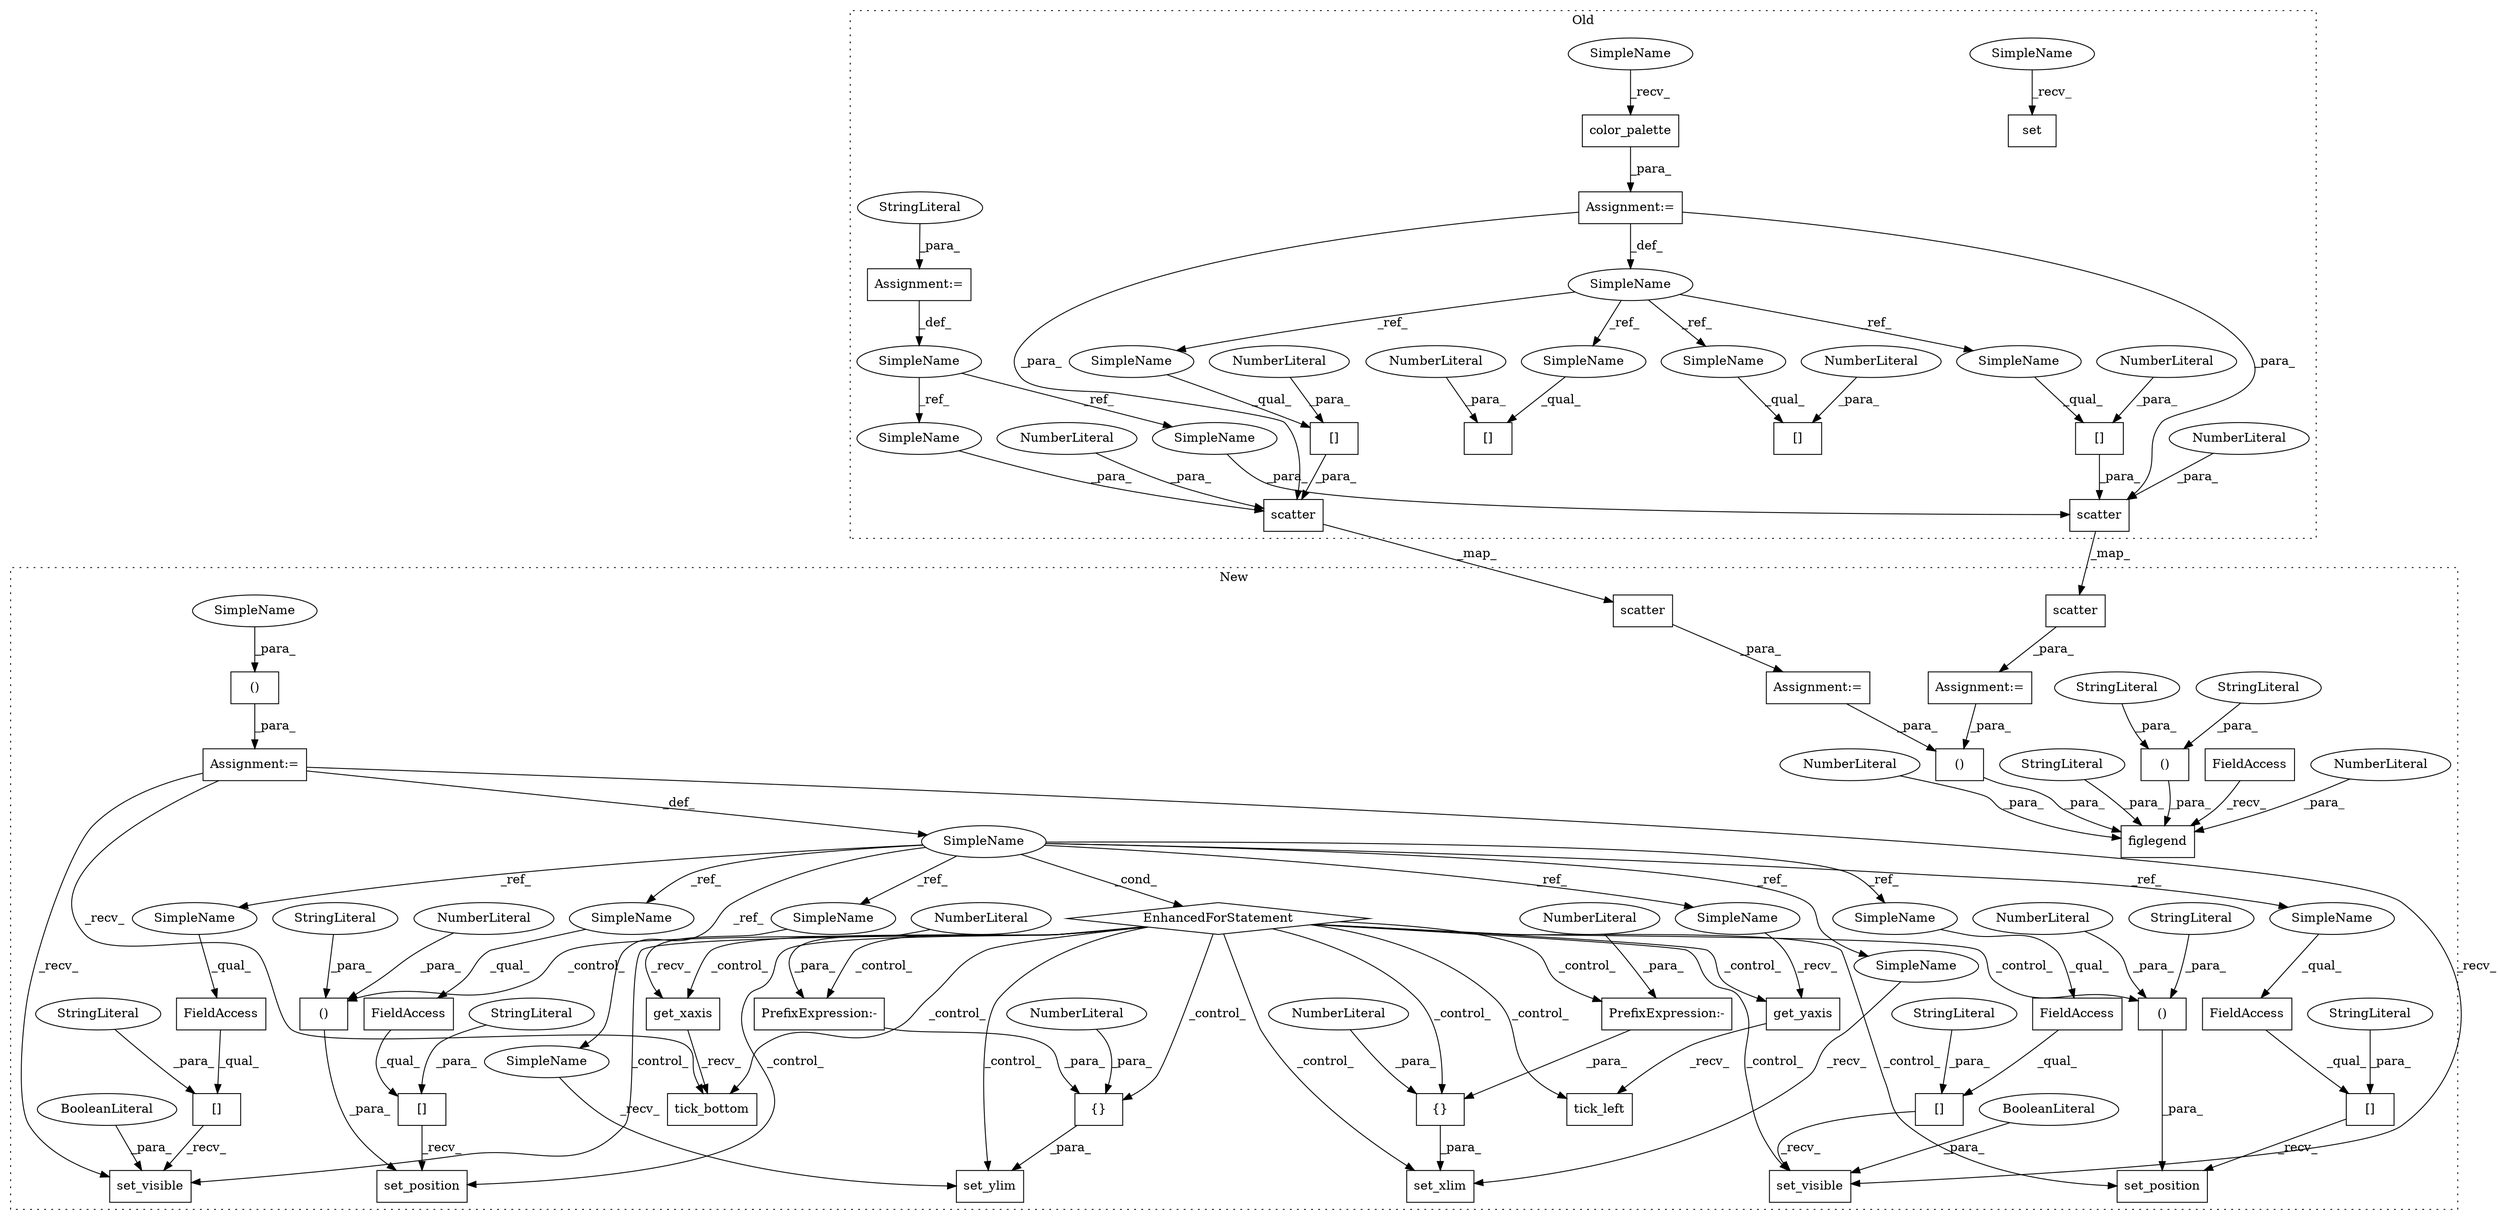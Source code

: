 digraph G {
subgraph cluster0 {
1 [label="set" a="32" s="481" l="5" shape="box"];
3 [label="color_palette" a="32" s="536" l="15" shape="box"];
9 [label="[]" a="2" s="1021,1030" l="8,1" shape="box"];
16 [label="NumberLiteral" a="34" s="1029" l="1" shape="ellipse"];
17 [label="[]" a="2" s="1155,1164" l="8,1" shape="box"];
18 [label="NumberLiteral" a="34" s="1163" l="1" shape="ellipse"];
19 [label="[]" a="2" s="1514,1523" l="8,1" shape="box"];
20 [label="NumberLiteral" a="34" s="1522" l="1" shape="ellipse"];
28 [label="SimpleName" a="42" s="520" l="7" shape="ellipse"];
40 [label="Assignment:=" a="7" s="527" l="1" shape="box"];
53 [label="[]" a="2" s="1352,1361" l="8,1" shape="box"];
54 [label="NumberLiteral" a="34" s="1360" l="1" shape="ellipse"];
56 [label="scatter" a="32" s="1047,1170" l="8,1" shape="box"];
58 [label="NumberLiteral" a="34" s="1166" l="4" shape="ellipse"];
59 [label="scatter" a="32" s="913,1036" l="8,1" shape="box"];
61 [label="NumberLiteral" a="34" s="1032" l="4" shape="ellipse"];
62 [label="SimpleName" a="42" s="492" l="12" shape="ellipse"];
63 [label="Assignment:=" a="7" s="504" l="1" shape="box"];
64 [label="StringLiteral" a="45" s="505" l="9" shape="ellipse"];
75 [label="SimpleName" a="42" s="473" l="7" shape="ellipse"];
76 [label="SimpleName" a="42" s="528" l="7" shape="ellipse"];
78 [label="SimpleName" a="42" s="1514" l="7" shape="ellipse"];
79 [label="SimpleName" a="42" s="1021" l="7" shape="ellipse"];
80 [label="SimpleName" a="42" s="1352" l="7" shape="ellipse"];
81 [label="SimpleName" a="42" s="1155" l="7" shape="ellipse"];
82 [label="SimpleName" a="42" s="1008" l="12" shape="ellipse"];
83 [label="SimpleName" a="42" s="1142" l="12" shape="ellipse"];
label = "Old";
style="dotted";
}
subgraph cluster1 {
2 [label="get_xaxis" a="32" s="1543" l="11" shape="box"];
4 [label="()" a="106" s="1422" l="19" shape="box"];
5 [label="set_position" a="32" s="1702,1746" l="20,2" shape="box"];
6 [label="()" a="106" s="1722" l="24" shape="box"];
7 [label="set_position" a="32" s="1628,1672" l="20,2" shape="box"];
8 [label="()" a="106" s="1648" l="24" shape="box"];
10 [label="{}" a="4" s="1813,1818" l="1,1" shape="box"];
11 [label="NumberLiteral" a="34" s="1744" l="2" shape="ellipse"];
12 [label="NumberLiteral" a="34" s="1817" l="1" shape="ellipse"];
13 [label="[]" a="2" s="1682,1700" l="10,1" shape="box"];
14 [label="NumberLiteral" a="34" s="1670" l="2" shape="ellipse"];
15 [label="[]" a="2" s="1452,1467" l="10,1" shape="box"];
21 [label="{}" a="4" s="1777,1782" l="1,1" shape="box"];
22 [label="[]" a="2" s="1610,1626" l="10,1" shape="box"];
23 [label="NumberLiteral" a="34" s="1781" l="1" shape="ellipse"];
24 [label="[]" a="2" s="1495,1512" l="10,1" shape="box"];
25 [label="tick_left" a="32" s="1591" l="11" shape="box"];
26 [label="EnhancedForStatement" a="70" s="1355,1441" l="53,3" shape="diamond"];
27 [label="SimpleName" a="42" s="1412" l="2" shape="ellipse"];
29 [label="set_visible" a="32" s="1514,1531" l="12,1" shape="box"];
30 [label="BooleanLiteral" a="9" s="1526" l="5" shape="ellipse"];
31 [label="set_visible" a="32" s="1469,1486" l="12,1" shape="box"];
32 [label="BooleanLiteral" a="9" s="1481" l="5" shape="ellipse"];
33 [label="set_xlim" a="32" s="1759,1783" l="9,1" shape="box"];
34 [label="get_yaxis" a="32" s="1579" l="11" shape="box"];
35 [label="FieldAccess" a="22" s="1682" l="9" shape="box"];
36 [label="set_ylim" a="32" s="1795,1819" l="9,1" shape="box"];
37 [label="FieldAccess" a="22" s="1610" l="9" shape="box"];
38 [label="FieldAccess" a="22" s="1452" l="9" shape="box"];
39 [label="FieldAccess" a="22" s="1495" l="9" shape="box"];
41 [label="StringLiteral" a="45" s="1462" l="5" shape="ellipse"];
42 [label="StringLiteral" a="45" s="1620" l="6" shape="ellipse"];
43 [label="PrefixExpression:-" a="38" s="1814" l="1" shape="box"];
44 [label="NumberLiteral" a="34" s="1815" l="1" shape="ellipse"];
45 [label="StringLiteral" a="45" s="1692" l="8" shape="ellipse"];
46 [label="PrefixExpression:-" a="38" s="1778" l="1" shape="box"];
47 [label="NumberLiteral" a="34" s="1779" l="1" shape="ellipse"];
48 [label="Assignment:=" a="7" s="1355,1441" l="53,3" shape="box"];
49 [label="StringLiteral" a="45" s="1722" l="9" shape="ellipse"];
50 [label="StringLiteral" a="45" s="1648" l="9" shape="ellipse"];
51 [label="StringLiteral" a="45" s="1505" l="7" shape="ellipse"];
52 [label="tick_bottom" a="32" s="1555" l="13" shape="box"];
55 [label="scatter" a="32" s="917,1011" l="8,1" shape="box"];
57 [label="()" a="106" s="1865" l="17" shape="box"];
60 [label="scatter" a="32" s="809,903" l="8,1" shape="box"];
65 [label="Assignment:=" a="7" s="804" l="1" shape="box"];
66 [label="Assignment:=" a="7" s="912" l="1" shape="box"];
67 [label="figlegend" a="32" s="1850,1944" l="15,1" shape="box"];
68 [label="()" a="106" s="1889" l="33" shape="box"];
69 [label="NumberLiteral" a="34" s="1939" l="1" shape="ellipse"];
70 [label="NumberLiteral" a="34" s="1941" l="3" shape="ellipse"];
71 [label="FieldAccess" a="22" s="1832" l="10" shape="box"];
72 [label="StringLiteral" a="45" s="1912" l="10" shape="ellipse"];
73 [label="StringLiteral" a="45" s="1889" l="10" shape="ellipse"];
74 [label="StringLiteral" a="45" s="1924" l="14" shape="ellipse"];
77 [label="SimpleName" a="42" s="1422" l="3" shape="ellipse"];
84 [label="SimpleName" a="42" s="1756" l="2" shape="ellipse"];
85 [label="SimpleName" a="42" s="1540" l="2" shape="ellipse"];
86 [label="SimpleName" a="42" s="1495" l="2" shape="ellipse"];
87 [label="SimpleName" a="42" s="1610" l="2" shape="ellipse"];
88 [label="SimpleName" a="42" s="1792" l="2" shape="ellipse"];
89 [label="SimpleName" a="42" s="1682" l="2" shape="ellipse"];
90 [label="SimpleName" a="42" s="1452" l="2" shape="ellipse"];
91 [label="SimpleName" a="42" s="1576" l="2" shape="ellipse"];
label = "New";
style="dotted";
}
2 -> 52 [label="_recv_"];
3 -> 40 [label="_para_"];
4 -> 48 [label="_para_"];
6 -> 5 [label="_para_"];
8 -> 7 [label="_para_"];
9 -> 59 [label="_para_"];
10 -> 36 [label="_para_"];
11 -> 6 [label="_para_"];
12 -> 10 [label="_para_"];
13 -> 5 [label="_recv_"];
14 -> 8 [label="_para_"];
15 -> 31 [label="_recv_"];
16 -> 9 [label="_para_"];
17 -> 56 [label="_para_"];
18 -> 17 [label="_para_"];
20 -> 19 [label="_para_"];
21 -> 33 [label="_para_"];
22 -> 7 [label="_recv_"];
23 -> 21 [label="_para_"];
24 -> 29 [label="_recv_"];
26 -> 36 [label="_control_"];
26 -> 34 [label="_control_"];
26 -> 2 [label="_control_"];
26 -> 29 [label="_control_"];
26 -> 25 [label="_control_"];
26 -> 52 [label="_control_"];
26 -> 7 [label="_control_"];
26 -> 21 [label="_control_"];
26 -> 46 [label="_control_"];
26 -> 6 [label="_control_"];
26 -> 10 [label="_control_"];
26 -> 33 [label="_control_"];
26 -> 43 [label="_control_"];
26 -> 5 [label="_control_"];
26 -> 31 [label="_control_"];
26 -> 8 [label="_control_"];
27 -> 91 [label="_ref_"];
27 -> 85 [label="_ref_"];
27 -> 88 [label="_ref_"];
27 -> 90 [label="_ref_"];
27 -> 86 [label="_ref_"];
27 -> 87 [label="_ref_"];
27 -> 89 [label="_ref_"];
27 -> 84 [label="_ref_"];
27 -> 26 [label="_cond_"];
28 -> 78 [label="_ref_"];
28 -> 81 [label="_ref_"];
28 -> 79 [label="_ref_"];
28 -> 80 [label="_ref_"];
30 -> 29 [label="_para_"];
32 -> 31 [label="_para_"];
34 -> 25 [label="_recv_"];
35 -> 13 [label="_qual_"];
37 -> 22 [label="_qual_"];
38 -> 15 [label="_qual_"];
39 -> 24 [label="_qual_"];
40 -> 28 [label="_def_"];
40 -> 56 [label="_para_"];
40 -> 59 [label="_para_"];
41 -> 15 [label="_para_"];
42 -> 22 [label="_para_"];
43 -> 10 [label="_para_"];
44 -> 43 [label="_para_"];
45 -> 13 [label="_para_"];
46 -> 21 [label="_para_"];
47 -> 46 [label="_para_"];
48 -> 29 [label="_recv_"];
48 -> 27 [label="_def_"];
48 -> 31 [label="_recv_"];
48 -> 52 [label="_recv_"];
49 -> 6 [label="_para_"];
50 -> 8 [label="_para_"];
51 -> 24 [label="_para_"];
54 -> 53 [label="_para_"];
55 -> 66 [label="_para_"];
56 -> 55 [label="_map_"];
57 -> 67 [label="_para_"];
58 -> 56 [label="_para_"];
59 -> 60 [label="_map_"];
60 -> 65 [label="_para_"];
61 -> 59 [label="_para_"];
62 -> 83 [label="_ref_"];
62 -> 82 [label="_ref_"];
63 -> 62 [label="_def_"];
64 -> 63 [label="_para_"];
65 -> 57 [label="_para_"];
66 -> 57 [label="_para_"];
68 -> 67 [label="_para_"];
69 -> 67 [label="_para_"];
70 -> 67 [label="_para_"];
71 -> 67 [label="_recv_"];
72 -> 68 [label="_para_"];
73 -> 68 [label="_para_"];
74 -> 67 [label="_para_"];
75 -> 1 [label="_recv_"];
76 -> 3 [label="_recv_"];
77 -> 4 [label="_para_"];
78 -> 19 [label="_qual_"];
79 -> 9 [label="_qual_"];
80 -> 53 [label="_qual_"];
81 -> 17 [label="_qual_"];
82 -> 59 [label="_para_"];
83 -> 56 [label="_para_"];
84 -> 33 [label="_recv_"];
85 -> 2 [label="_recv_"];
86 -> 39 [label="_qual_"];
87 -> 37 [label="_qual_"];
88 -> 36 [label="_recv_"];
89 -> 35 [label="_qual_"];
90 -> 38 [label="_qual_"];
91 -> 34 [label="_recv_"];
}
